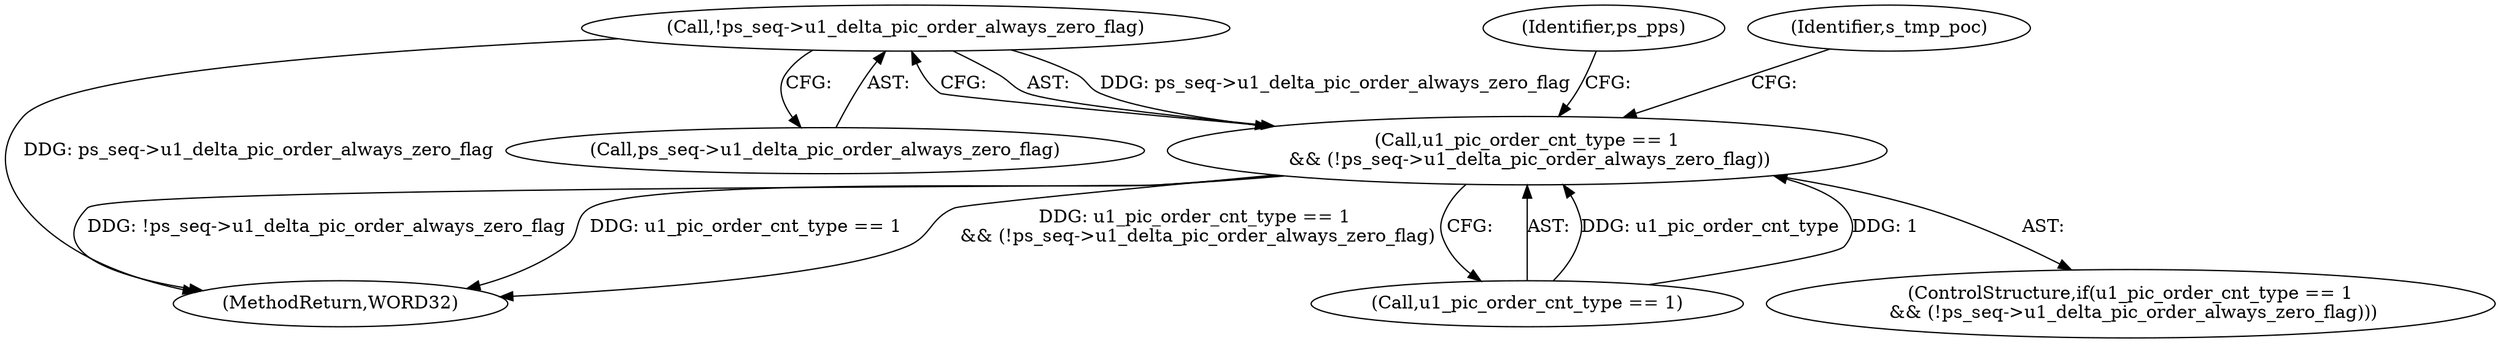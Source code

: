 digraph "0_Android_a78887bcffbc2995cf9ed72e0697acf560875e9e_2@pointer" {
"1000672" [label="(Call,!ps_seq->u1_delta_pic_order_always_zero_flag)"];
"1000668" [label="(Call,u1_pic_order_cnt_type == 1\n && (!ps_seq->u1_delta_pic_order_always_zero_flag))"];
"1000668" [label="(Call,u1_pic_order_cnt_type == 1\n && (!ps_seq->u1_delta_pic_order_always_zero_flag))"];
"1000669" [label="(Call,u1_pic_order_cnt_type == 1)"];
"1002571" [label="(MethodReturn,WORD32)"];
"1000673" [label="(Call,ps_seq->u1_delta_pic_order_always_zero_flag)"];
"1000667" [label="(ControlStructure,if(u1_pic_order_cnt_type == 1\n && (!ps_seq->u1_delta_pic_order_always_zero_flag)))"];
"1000719" [label="(Identifier,ps_pps)"];
"1000672" [label="(Call,!ps_seq->u1_delta_pic_order_always_zero_flag)"];
"1000680" [label="(Identifier,s_tmp_poc)"];
"1000672" -> "1000668"  [label="AST: "];
"1000672" -> "1000673"  [label="CFG: "];
"1000673" -> "1000672"  [label="AST: "];
"1000668" -> "1000672"  [label="CFG: "];
"1000672" -> "1002571"  [label="DDG: ps_seq->u1_delta_pic_order_always_zero_flag"];
"1000672" -> "1000668"  [label="DDG: ps_seq->u1_delta_pic_order_always_zero_flag"];
"1000668" -> "1000667"  [label="AST: "];
"1000668" -> "1000669"  [label="CFG: "];
"1000669" -> "1000668"  [label="AST: "];
"1000680" -> "1000668"  [label="CFG: "];
"1000719" -> "1000668"  [label="CFG: "];
"1000668" -> "1002571"  [label="DDG: u1_pic_order_cnt_type == 1\n && (!ps_seq->u1_delta_pic_order_always_zero_flag)"];
"1000668" -> "1002571"  [label="DDG: !ps_seq->u1_delta_pic_order_always_zero_flag"];
"1000668" -> "1002571"  [label="DDG: u1_pic_order_cnt_type == 1"];
"1000669" -> "1000668"  [label="DDG: u1_pic_order_cnt_type"];
"1000669" -> "1000668"  [label="DDG: 1"];
}
